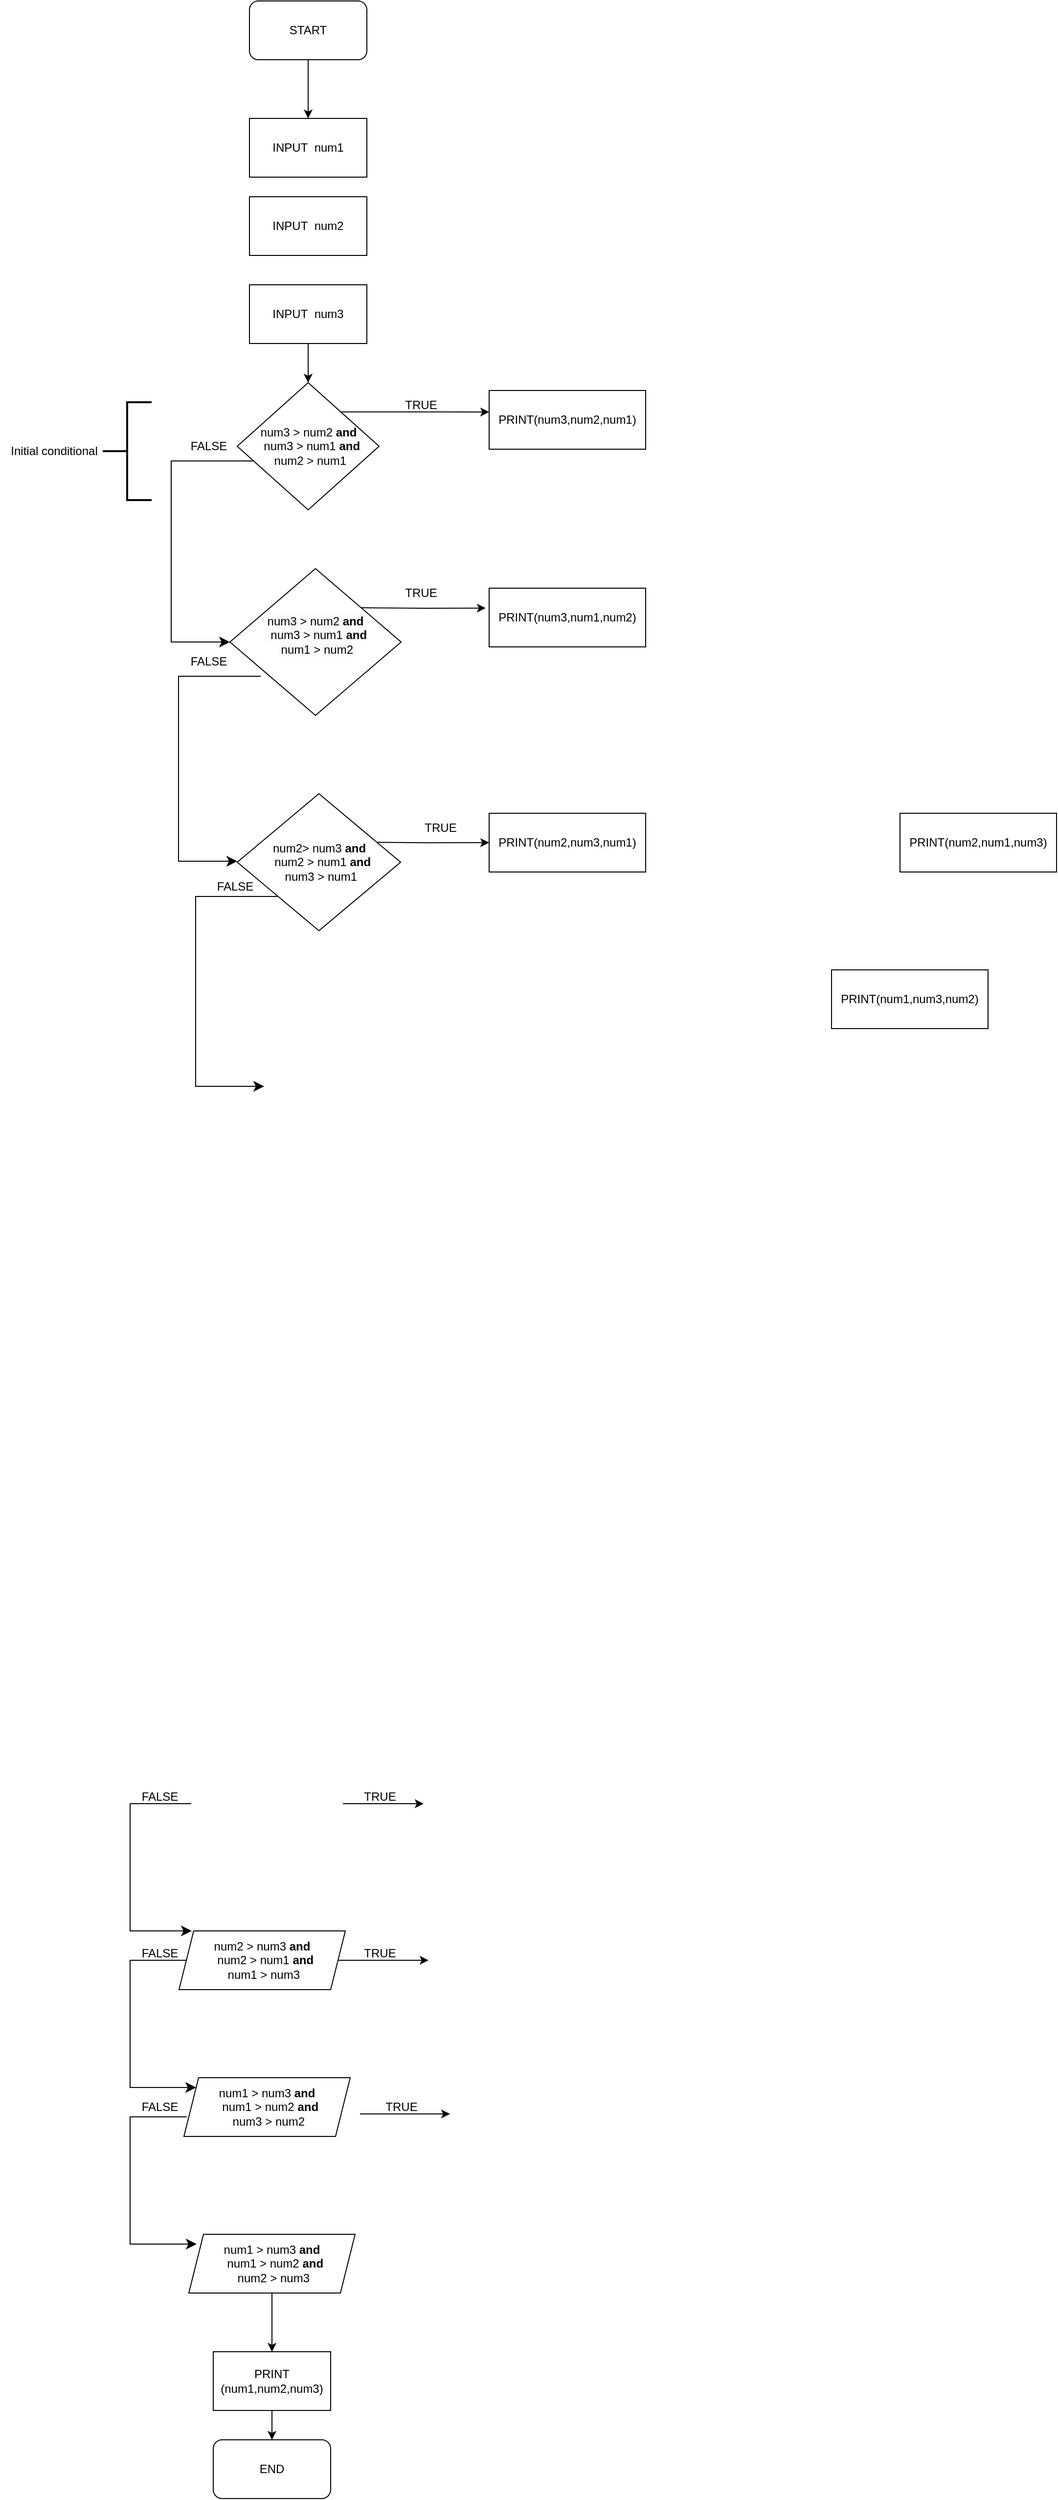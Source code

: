 <mxfile version="21.5.0" type="github">
  <diagram name="Page-1" id="zA7887raAfqFaPBD0OPG">
    <mxGraphModel dx="1328" dy="495" grid="1" gridSize="10" guides="1" tooltips="1" connect="1" arrows="1" fold="1" page="1" pageScale="1" pageWidth="2339" pageHeight="3300" math="0" shadow="0">
      <root>
        <mxCell id="0" />
        <mxCell id="1" parent="0" />
        <mxCell id="OVtonEhGff64VZEiWhN6-2" style="edgeStyle=orthogonalEdgeStyle;rounded=0;orthogonalLoop=1;jettySize=auto;html=1;" edge="1" parent="1" source="OVtonEhGff64VZEiWhN6-1">
          <mxGeometry relative="1" as="geometry">
            <mxPoint x="925" y="400" as="targetPoint" />
          </mxGeometry>
        </mxCell>
        <mxCell id="OVtonEhGff64VZEiWhN6-1" value="START" style="rounded=1;whiteSpace=wrap;html=1;" vertex="1" parent="1">
          <mxGeometry x="865" y="280" width="120" height="60" as="geometry" />
        </mxCell>
        <mxCell id="OVtonEhGff64VZEiWhN6-3" value="INPUT&amp;nbsp; num1" style="rounded=0;whiteSpace=wrap;html=1;" vertex="1" parent="1">
          <mxGeometry x="865" y="400" width="120" height="60" as="geometry" />
        </mxCell>
        <mxCell id="OVtonEhGff64VZEiWhN6-4" value="INPUT&amp;nbsp; num2" style="rounded=0;whiteSpace=wrap;html=1;" vertex="1" parent="1">
          <mxGeometry x="865" y="480" width="120" height="60" as="geometry" />
        </mxCell>
        <mxCell id="OVtonEhGff64VZEiWhN6-8" value="" style="edgeStyle=orthogonalEdgeStyle;rounded=0;orthogonalLoop=1;jettySize=auto;html=1;" edge="1" parent="1" source="OVtonEhGff64VZEiWhN6-5">
          <mxGeometry relative="1" as="geometry">
            <mxPoint x="925" y="670" as="targetPoint" />
          </mxGeometry>
        </mxCell>
        <mxCell id="OVtonEhGff64VZEiWhN6-5" value="INPUT&amp;nbsp; num3" style="rounded=0;whiteSpace=wrap;html=1;" vertex="1" parent="1">
          <mxGeometry x="865" y="570" width="120" height="60" as="geometry" />
        </mxCell>
        <mxCell id="OVtonEhGff64VZEiWhN6-17" style="edgeStyle=orthogonalEdgeStyle;rounded=0;orthogonalLoop=1;jettySize=auto;html=1;exitX=0.712;exitY=0.23;exitDx=0;exitDy=0;exitPerimeter=0;" edge="1" parent="1" source="OVtonEhGff64VZEiWhN6-79">
          <mxGeometry relative="1" as="geometry">
            <mxPoint x="1110" y="700" as="targetPoint" />
            <mxPoint x="1002.5" y="700" as="sourcePoint" />
          </mxGeometry>
        </mxCell>
        <mxCell id="OVtonEhGff64VZEiWhN6-14" value="" style="edgeStyle=elbowEdgeStyle;elbow=horizontal;endArrow=classic;html=1;curved=0;rounded=0;endSize=8;startSize=8;" edge="1" parent="1" source="OVtonEhGff64VZEiWhN6-79" target="OVtonEhGff64VZEiWhN6-80">
          <mxGeometry width="50" height="50" relative="1" as="geometry">
            <mxPoint x="847.5" y="700" as="sourcePoint" />
            <mxPoint x="835" y="800" as="targetPoint" />
            <Array as="points">
              <mxPoint x="785" y="750" />
              <mxPoint x="795" y="780" />
            </Array>
          </mxGeometry>
        </mxCell>
        <mxCell id="OVtonEhGff64VZEiWhN6-16" value="FALSE" style="text;html=1;align=center;verticalAlign=middle;resizable=0;points=[];autosize=1;strokeColor=none;fillColor=none;" vertex="1" parent="1">
          <mxGeometry x="792.5" y="720" width="60" height="30" as="geometry" />
        </mxCell>
        <mxCell id="OVtonEhGff64VZEiWhN6-18" value="TRUE" style="text;html=1;align=center;verticalAlign=middle;resizable=0;points=[];autosize=1;strokeColor=none;fillColor=none;" vertex="1" parent="1">
          <mxGeometry x="1010" y="678" width="60" height="30" as="geometry" />
        </mxCell>
        <mxCell id="OVtonEhGff64VZEiWhN6-19" value="PRINT(num3,num2,num1)" style="rounded=0;whiteSpace=wrap;html=1;" vertex="1" parent="1">
          <mxGeometry x="1110" y="678" width="160" height="60" as="geometry" />
        </mxCell>
        <mxCell id="OVtonEhGff64VZEiWhN6-20" style="edgeStyle=orthogonalEdgeStyle;rounded=0;orthogonalLoop=1;jettySize=auto;html=1;entryX=-0.022;entryY=0.339;entryDx=0;entryDy=0;entryPerimeter=0;" edge="1" parent="1" target="OVtonEhGff64VZEiWhN6-25">
          <mxGeometry relative="1" as="geometry">
            <mxPoint x="1061.25" y="900" as="targetPoint" />
            <mxPoint x="978.75" y="900" as="sourcePoint" />
          </mxGeometry>
        </mxCell>
        <mxCell id="OVtonEhGff64VZEiWhN6-24" value="TRUE" style="text;html=1;align=center;verticalAlign=middle;resizable=0;points=[];autosize=1;strokeColor=none;fillColor=none;" vertex="1" parent="1">
          <mxGeometry x="1010" y="870" width="60" height="30" as="geometry" />
        </mxCell>
        <mxCell id="OVtonEhGff64VZEiWhN6-25" value="PRINT(num3,num1,num2)" style="rounded=0;whiteSpace=wrap;html=1;" vertex="1" parent="1">
          <mxGeometry x="1110" y="880" width="160" height="60" as="geometry" />
        </mxCell>
        <mxCell id="OVtonEhGff64VZEiWhN6-26" style="edgeStyle=orthogonalEdgeStyle;rounded=0;orthogonalLoop=1;jettySize=auto;html=1;" edge="1" parent="1">
          <mxGeometry relative="1" as="geometry">
            <mxPoint x="1043" y="2122" as="targetPoint" />
            <mxPoint x="960.5" y="2122" as="sourcePoint" />
          </mxGeometry>
        </mxCell>
        <mxCell id="OVtonEhGff64VZEiWhN6-28" value="" style="edgeStyle=elbowEdgeStyle;elbow=horizontal;endArrow=classic;html=1;curved=0;rounded=0;endSize=8;startSize=8;exitX=0;exitY=0.5;exitDx=0;exitDy=0;" edge="1" parent="1">
          <mxGeometry width="50" height="50" relative="1" as="geometry">
            <mxPoint x="805.5" y="2122" as="sourcePoint" />
            <mxPoint x="806" y="2252" as="targetPoint" />
            <Array as="points">
              <mxPoint x="743" y="2172" />
              <mxPoint x="753" y="2202" />
            </Array>
          </mxGeometry>
        </mxCell>
        <mxCell id="OVtonEhGff64VZEiWhN6-29" value="FALSE" style="text;html=1;align=center;verticalAlign=middle;resizable=0;points=[];autosize=1;strokeColor=none;fillColor=none;" vertex="1" parent="1">
          <mxGeometry x="743" y="2100" width="60" height="30" as="geometry" />
        </mxCell>
        <mxCell id="OVtonEhGff64VZEiWhN6-30" value="TRUE" style="text;html=1;align=center;verticalAlign=middle;resizable=0;points=[];autosize=1;strokeColor=none;fillColor=none;" vertex="1" parent="1">
          <mxGeometry x="968" y="2100" width="60" height="30" as="geometry" />
        </mxCell>
        <mxCell id="OVtonEhGff64VZEiWhN6-31" value="PRINT(num2,num3,num1)" style="rounded=0;whiteSpace=wrap;html=1;" vertex="1" parent="1">
          <mxGeometry x="1110" y="1110" width="160" height="60" as="geometry" />
        </mxCell>
        <mxCell id="OVtonEhGff64VZEiWhN6-62" style="edgeStyle=orthogonalEdgeStyle;rounded=0;orthogonalLoop=1;jettySize=auto;html=1;entryX=0;entryY=0.5;entryDx=0;entryDy=0;" edge="1" parent="1" source="OVtonEhGff64VZEiWhN6-39">
          <mxGeometry relative="1" as="geometry">
            <mxPoint x="1048" y="2282" as="targetPoint" />
          </mxGeometry>
        </mxCell>
        <mxCell id="OVtonEhGff64VZEiWhN6-39" value="num2 &amp;gt; num3&amp;nbsp;&lt;b&gt;and&lt;br&gt;&amp;nbsp;&amp;nbsp;&lt;/b&gt;num2 &amp;gt; num1&amp;nbsp;&lt;b&gt;and&lt;br&gt;&lt;/b&gt;&amp;nbsp;num1 &amp;gt; num3" style="shape=parallelogram;perimeter=parallelogramPerimeter;whiteSpace=wrap;html=1;fixedSize=1;size=15;" vertex="1" parent="1">
          <mxGeometry x="793" y="2252" width="170" height="60" as="geometry" />
        </mxCell>
        <mxCell id="OVtonEhGff64VZEiWhN6-40" value="" style="edgeStyle=elbowEdgeStyle;elbow=horizontal;endArrow=classic;html=1;curved=0;rounded=0;endSize=8;startSize=8;exitX=0;exitY=0.5;exitDx=0;exitDy=0;" edge="1" parent="1" source="OVtonEhGff64VZEiWhN6-39" target="OVtonEhGff64VZEiWhN6-65">
          <mxGeometry width="50" height="50" relative="1" as="geometry">
            <mxPoint x="778" y="2252" as="sourcePoint" />
            <mxPoint x="773" y="2402" as="targetPoint" />
            <Array as="points">
              <mxPoint x="743" y="2412" />
              <mxPoint x="743" y="2302" />
              <mxPoint x="753" y="2332" />
            </Array>
          </mxGeometry>
        </mxCell>
        <mxCell id="OVtonEhGff64VZEiWhN6-41" value="FALSE" style="text;html=1;align=center;verticalAlign=middle;resizable=0;points=[];autosize=1;strokeColor=none;fillColor=none;" vertex="1" parent="1">
          <mxGeometry x="743" y="2260" width="60" height="30" as="geometry" />
        </mxCell>
        <mxCell id="OVtonEhGff64VZEiWhN6-42" value="TRUE" style="text;html=1;align=center;verticalAlign=middle;resizable=0;points=[];autosize=1;strokeColor=none;fillColor=none;" vertex="1" parent="1">
          <mxGeometry x="968" y="2260" width="60" height="30" as="geometry" />
        </mxCell>
        <mxCell id="OVtonEhGff64VZEiWhN6-43" value="PRINT(num2,num1,num3)" style="rounded=0;whiteSpace=wrap;html=1;" vertex="1" parent="1">
          <mxGeometry x="1530" y="1110" width="160" height="60" as="geometry" />
        </mxCell>
        <mxCell id="OVtonEhGff64VZEiWhN6-51" value="" style="strokeWidth=2;html=1;shape=mxgraph.flowchart.annotation_2;align=left;labelPosition=right;pointerEvents=1;" vertex="1" parent="1">
          <mxGeometry x="715" y="690" width="50" height="100" as="geometry" />
        </mxCell>
        <mxCell id="OVtonEhGff64VZEiWhN6-53" value="Initial conditional" style="text;html=1;align=center;verticalAlign=middle;resizable=0;points=[];autosize=1;strokeColor=none;fillColor=none;" vertex="1" parent="1">
          <mxGeometry x="610" y="725" width="110" height="30" as="geometry" />
        </mxCell>
        <mxCell id="OVtonEhGff64VZEiWhN6-65" value="num1 &amp;gt; num3&amp;nbsp;&lt;b&gt;and&lt;br&gt;&amp;nbsp;&amp;nbsp;&lt;/b&gt;num1 &amp;gt; num2&amp;nbsp;&lt;b&gt;and&lt;br&gt;&lt;/b&gt;&amp;nbsp;num3 &amp;gt; num2" style="shape=parallelogram;perimeter=parallelogramPerimeter;whiteSpace=wrap;html=1;fixedSize=1;size=15;" vertex="1" parent="1">
          <mxGeometry x="798" y="2402" width="170" height="60" as="geometry" />
        </mxCell>
        <mxCell id="OVtonEhGff64VZEiWhN6-67" value="" style="edgeStyle=elbowEdgeStyle;elbow=horizontal;endArrow=classic;html=1;curved=0;rounded=0;endSize=8;startSize=8;exitX=0;exitY=0.5;exitDx=0;exitDy=0;" edge="1" parent="1">
          <mxGeometry width="50" height="50" relative="1" as="geometry">
            <mxPoint x="801" y="2442" as="sourcePoint" />
            <mxPoint x="811" y="2572" as="targetPoint" />
            <Array as="points">
              <mxPoint x="743" y="2572" />
              <mxPoint x="743" y="2462" />
              <mxPoint x="753" y="2492" />
            </Array>
          </mxGeometry>
        </mxCell>
        <mxCell id="OVtonEhGff64VZEiWhN6-68" style="edgeStyle=orthogonalEdgeStyle;rounded=0;orthogonalLoop=1;jettySize=auto;html=1;entryX=0;entryY=0.5;entryDx=0;entryDy=0;" edge="1" parent="1">
          <mxGeometry relative="1" as="geometry">
            <mxPoint x="1070" y="2439" as="targetPoint" />
            <mxPoint x="978" y="2439" as="sourcePoint" />
          </mxGeometry>
        </mxCell>
        <mxCell id="OVtonEhGff64VZEiWhN6-69" value="TRUE" style="text;html=1;align=center;verticalAlign=middle;resizable=0;points=[];autosize=1;strokeColor=none;fillColor=none;" vertex="1" parent="1">
          <mxGeometry x="990" y="2417" width="60" height="30" as="geometry" />
        </mxCell>
        <mxCell id="OVtonEhGff64VZEiWhN6-71" value="FALSE" style="text;html=1;align=center;verticalAlign=middle;resizable=0;points=[];autosize=1;strokeColor=none;fillColor=none;" vertex="1" parent="1">
          <mxGeometry x="743" y="2417" width="60" height="30" as="geometry" />
        </mxCell>
        <mxCell id="OVtonEhGff64VZEiWhN6-74" style="edgeStyle=orthogonalEdgeStyle;rounded=0;orthogonalLoop=1;jettySize=auto;html=1;" edge="1" parent="1" source="OVtonEhGff64VZEiWhN6-73">
          <mxGeometry relative="1" as="geometry">
            <mxPoint x="888" y="2682" as="targetPoint" />
          </mxGeometry>
        </mxCell>
        <mxCell id="OVtonEhGff64VZEiWhN6-73" value="num1 &amp;gt; num3&amp;nbsp;&lt;b&gt;and&lt;br&gt;&amp;nbsp;&amp;nbsp;&lt;/b&gt;num1 &amp;gt; num2&amp;nbsp;&lt;b&gt;and&lt;br&gt;&lt;/b&gt;&amp;nbsp;num2 &amp;gt; num3" style="shape=parallelogram;perimeter=parallelogramPerimeter;whiteSpace=wrap;html=1;fixedSize=1;size=15;" vertex="1" parent="1">
          <mxGeometry x="803" y="2562" width="170" height="60" as="geometry" />
        </mxCell>
        <mxCell id="OVtonEhGff64VZEiWhN6-76" style="edgeStyle=orthogonalEdgeStyle;rounded=0;orthogonalLoop=1;jettySize=auto;html=1;" edge="1" parent="1" source="OVtonEhGff64VZEiWhN6-75" target="OVtonEhGff64VZEiWhN6-77">
          <mxGeometry relative="1" as="geometry">
            <mxPoint x="888" y="2802" as="targetPoint" />
          </mxGeometry>
        </mxCell>
        <mxCell id="OVtonEhGff64VZEiWhN6-75" value="PRINT (num1,num2,num3)" style="rounded=0;whiteSpace=wrap;html=1;" vertex="1" parent="1">
          <mxGeometry x="828" y="2682" width="120" height="60" as="geometry" />
        </mxCell>
        <mxCell id="OVtonEhGff64VZEiWhN6-77" value="END" style="rounded=1;whiteSpace=wrap;html=1;" vertex="1" parent="1">
          <mxGeometry x="828" y="2772" width="120" height="60" as="geometry" />
        </mxCell>
        <mxCell id="OVtonEhGff64VZEiWhN6-79" value="num3 &amp;gt; num2&amp;nbsp;&lt;b style=&quot;border-color: var(--border-color);&quot;&gt;and&lt;br style=&quot;border-color: var(--border-color);&quot;&gt;&amp;nbsp;&amp;nbsp;&lt;/b&gt;num3 &amp;gt; num1&amp;nbsp;&lt;b style=&quot;border-color: var(--border-color);&quot;&gt;and&lt;br style=&quot;border-color: var(--border-color);&quot;&gt;&lt;/b&gt;&amp;nbsp;num2 &amp;gt; num1" style="rhombus;whiteSpace=wrap;html=1;" vertex="1" parent="1">
          <mxGeometry x="852.5" y="670" width="145" height="130" as="geometry" />
        </mxCell>
        <mxCell id="OVtonEhGff64VZEiWhN6-80" value="&#xa;&lt;span style=&quot;color: rgb(0, 0, 0); font-family: Helvetica; font-size: 12px; font-style: normal; font-variant-ligatures: normal; font-variant-caps: normal; font-weight: 400; letter-spacing: normal; orphans: 2; text-align: center; text-indent: 0px; text-transform: none; widows: 2; word-spacing: 0px; -webkit-text-stroke-width: 0px; background-color: rgb(251, 251, 251); text-decoration-thickness: initial; text-decoration-style: initial; text-decoration-color: initial; float: none; display: inline !important;&quot;&gt;num3 &amp;gt; num2&amp;nbsp;&lt;/span&gt;&lt;b style=&quot;border-color: var(--border-color); color: rgb(0, 0, 0); font-family: Helvetica; font-size: 12px; font-style: normal; font-variant-ligatures: normal; font-variant-caps: normal; letter-spacing: normal; orphans: 2; text-align: center; text-indent: 0px; text-transform: none; widows: 2; word-spacing: 0px; -webkit-text-stroke-width: 0px; background-color: rgb(251, 251, 251); text-decoration-thickness: initial; text-decoration-style: initial; text-decoration-color: initial;&quot;&gt;and&lt;br style=&quot;border-color: var(--border-color);&quot;&gt;&amp;nbsp;&amp;nbsp;&lt;/b&gt;&lt;span style=&quot;color: rgb(0, 0, 0); font-family: Helvetica; font-size: 12px; font-style: normal; font-variant-ligatures: normal; font-variant-caps: normal; font-weight: 400; letter-spacing: normal; orphans: 2; text-align: center; text-indent: 0px; text-transform: none; widows: 2; word-spacing: 0px; -webkit-text-stroke-width: 0px; background-color: rgb(251, 251, 251); text-decoration-thickness: initial; text-decoration-style: initial; text-decoration-color: initial; float: none; display: inline !important;&quot;&gt;num3 &amp;gt; num1&amp;nbsp;&lt;/span&gt;&lt;b style=&quot;border-color: var(--border-color); color: rgb(0, 0, 0); font-family: Helvetica; font-size: 12px; font-style: normal; font-variant-ligatures: normal; font-variant-caps: normal; letter-spacing: normal; orphans: 2; text-align: center; text-indent: 0px; text-transform: none; widows: 2; word-spacing: 0px; -webkit-text-stroke-width: 0px; background-color: rgb(251, 251, 251); text-decoration-thickness: initial; text-decoration-style: initial; text-decoration-color: initial;&quot;&gt;and&lt;br style=&quot;border-color: var(--border-color);&quot;&gt;&lt;/b&gt;&lt;span style=&quot;color: rgb(0, 0, 0); font-family: Helvetica; font-size: 12px; font-style: normal; font-variant-ligatures: normal; font-variant-caps: normal; font-weight: 400; letter-spacing: normal; orphans: 2; text-align: center; text-indent: 0px; text-transform: none; widows: 2; word-spacing: 0px; -webkit-text-stroke-width: 0px; background-color: rgb(251, 251, 251); text-decoration-thickness: initial; text-decoration-style: initial; text-decoration-color: initial; float: none; display: inline !important;&quot;&gt;&amp;nbsp;num1 &amp;gt; num2&lt;/span&gt;&#xa;&#xa;" style="rhombus;whiteSpace=wrap;html=1;" vertex="1" parent="1">
          <mxGeometry x="845" y="860" width="175" height="150" as="geometry" />
        </mxCell>
        <mxCell id="OVtonEhGff64VZEiWhN6-87" value="" style="edgeStyle=elbowEdgeStyle;elbow=horizontal;endArrow=classic;html=1;curved=0;rounded=0;endSize=8;startSize=8;" edge="1" parent="1">
          <mxGeometry width="50" height="50" relative="1" as="geometry">
            <mxPoint x="876.5" y="970" as="sourcePoint" />
            <mxPoint x="852.5" y="1159" as="targetPoint" />
            <Array as="points">
              <mxPoint x="792.5" y="970" />
              <mxPoint x="802.5" y="1000" />
            </Array>
          </mxGeometry>
        </mxCell>
        <mxCell id="OVtonEhGff64VZEiWhN6-89" value="" style="edgeStyle=orthogonalEdgeStyle;rounded=0;orthogonalLoop=1;jettySize=auto;html=1;entryX=0;entryY=0.5;entryDx=0;entryDy=0;" edge="1" parent="1" target="OVtonEhGff64VZEiWhN6-31">
          <mxGeometry relative="1" as="geometry">
            <mxPoint x="979.92" y="1139.57" as="sourcePoint" />
            <mxPoint x="1100" y="1140" as="targetPoint" />
          </mxGeometry>
        </mxCell>
        <mxCell id="OVtonEhGff64VZEiWhN6-88" value="num2&amp;gt; num3&amp;nbsp;&lt;b style=&quot;border-color: var(--border-color);&quot;&gt;and&lt;br style=&quot;border-color: var(--border-color);&quot;&gt;&amp;nbsp;&amp;nbsp;&lt;/b&gt;num2 &amp;gt; num1&amp;nbsp;&lt;b style=&quot;border-color: var(--border-color);&quot;&gt;and&lt;br style=&quot;border-color: var(--border-color);&quot;&gt;&lt;/b&gt;&amp;nbsp;num3 &amp;gt; num1" style="rhombus;whiteSpace=wrap;html=1;" vertex="1" parent="1">
          <mxGeometry x="852.5" y="1090" width="167" height="140" as="geometry" />
        </mxCell>
        <mxCell id="OVtonEhGff64VZEiWhN6-90" value="PRINT(num1,num3,num2)" style="rounded=0;whiteSpace=wrap;html=1;" vertex="1" parent="1">
          <mxGeometry x="1460" y="1270" width="160" height="60" as="geometry" />
        </mxCell>
        <mxCell id="OVtonEhGff64VZEiWhN6-91" value="TRUE" style="text;html=1;align=center;verticalAlign=middle;resizable=0;points=[];autosize=1;strokeColor=none;fillColor=none;" vertex="1" parent="1">
          <mxGeometry x="1030" y="1110" width="60" height="30" as="geometry" />
        </mxCell>
        <mxCell id="OVtonEhGff64VZEiWhN6-92" value="FALSE" style="text;html=1;align=center;verticalAlign=middle;resizable=0;points=[];autosize=1;strokeColor=none;fillColor=none;" vertex="1" parent="1">
          <mxGeometry x="793" y="940" width="60" height="30" as="geometry" />
        </mxCell>
        <mxCell id="OVtonEhGff64VZEiWhN6-94" value="" style="edgeStyle=elbowEdgeStyle;elbow=horizontal;endArrow=classic;html=1;curved=0;rounded=0;endSize=8;startSize=8;exitX=0;exitY=1;exitDx=0;exitDy=0;" edge="1" parent="1" source="OVtonEhGff64VZEiWhN6-88">
          <mxGeometry width="50" height="50" relative="1" as="geometry">
            <mxPoint x="890" y="1200" as="sourcePoint" />
            <mxPoint x="880" y="1389" as="targetPoint" />
            <Array as="points">
              <mxPoint x="810" y="1300" />
              <mxPoint x="830" y="1230" />
            </Array>
          </mxGeometry>
        </mxCell>
        <mxCell id="OVtonEhGff64VZEiWhN6-95" value="FALSE" style="text;html=1;align=center;verticalAlign=middle;resizable=0;points=[];autosize=1;strokeColor=none;fillColor=none;" vertex="1" parent="1">
          <mxGeometry x="820" y="1170" width="60" height="30" as="geometry" />
        </mxCell>
      </root>
    </mxGraphModel>
  </diagram>
</mxfile>
